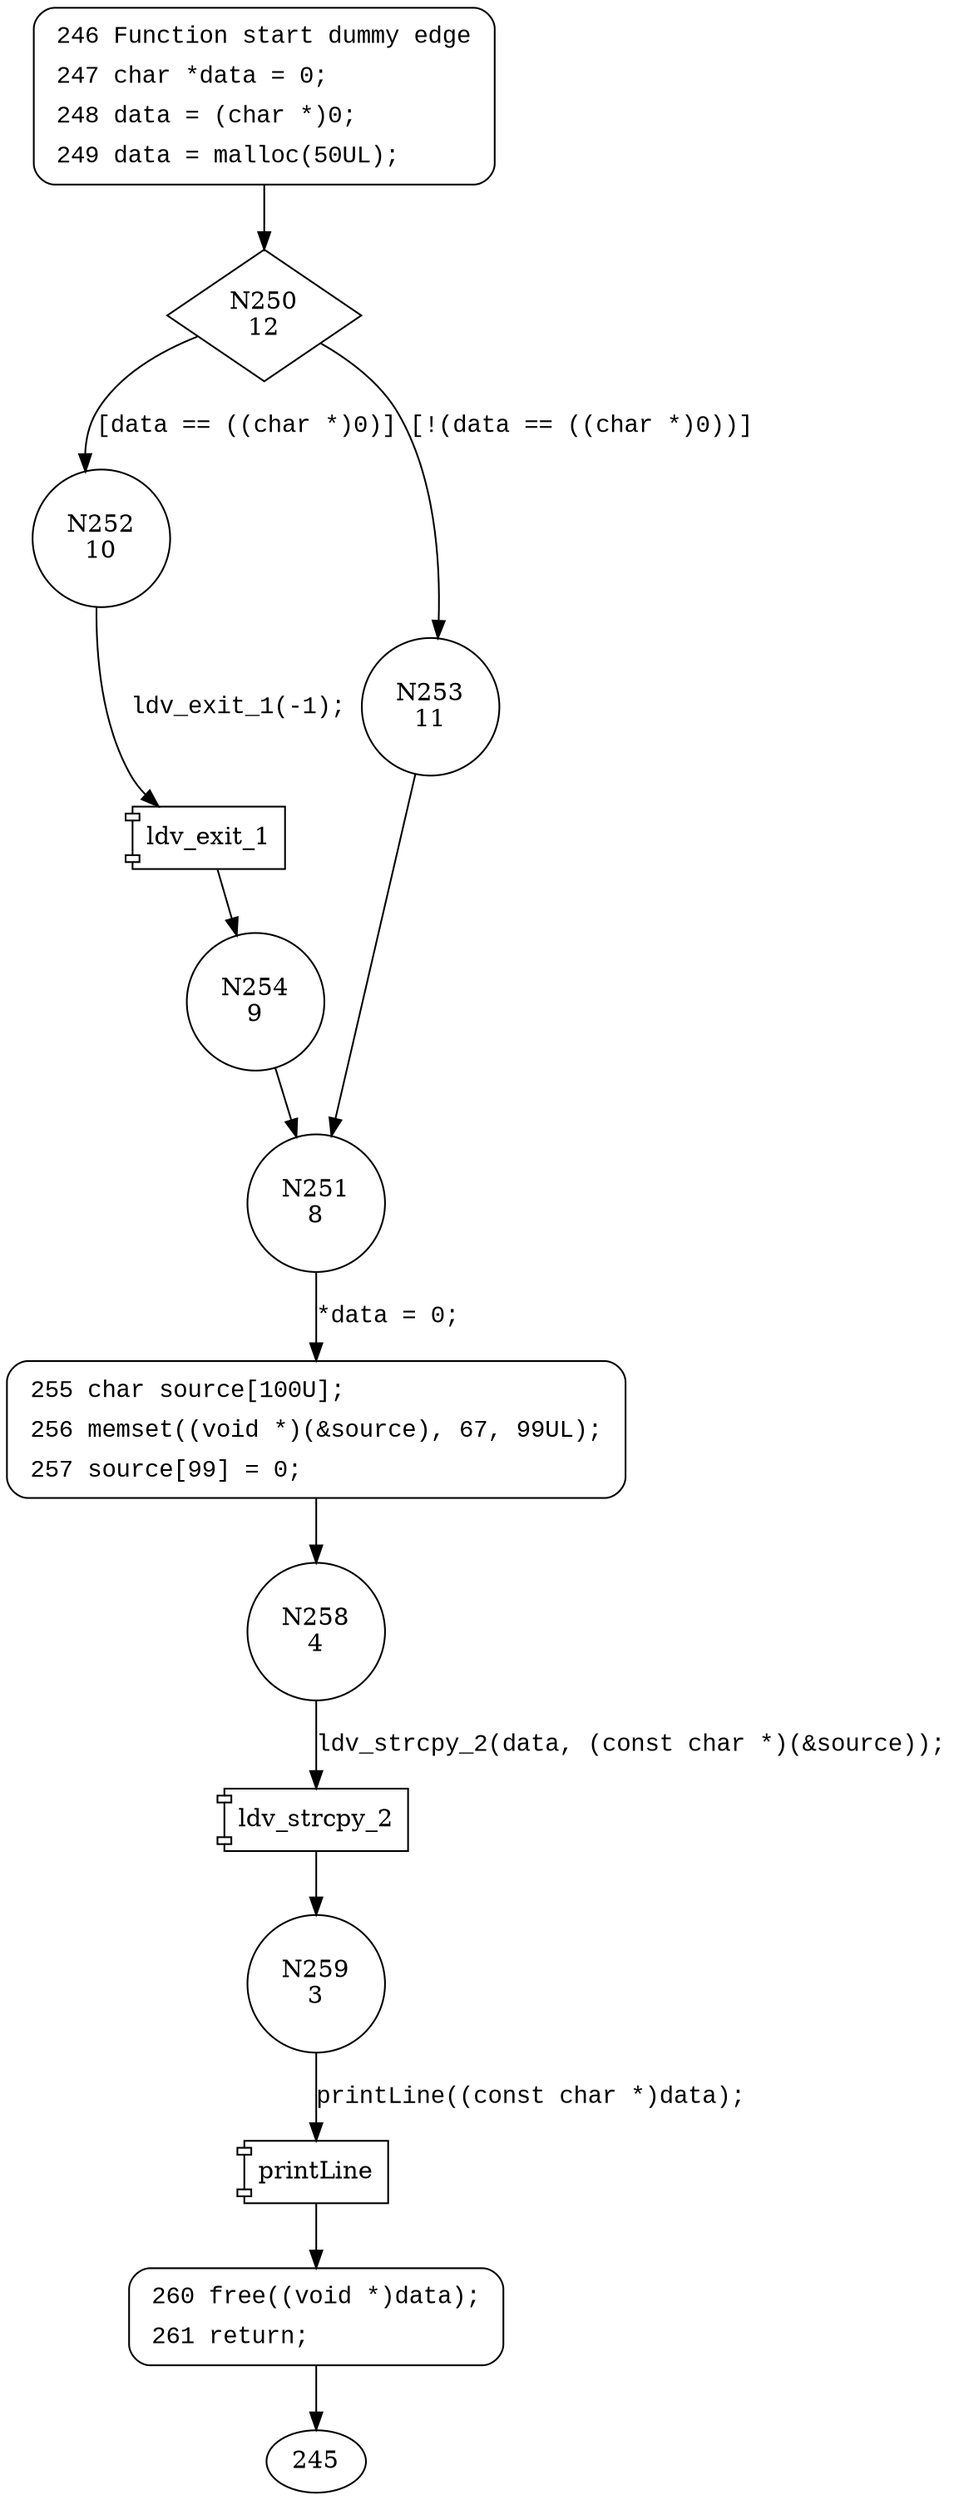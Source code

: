 digraph CWE122_Heap_Based_Buffer_Overflow__c_dest_char_cpy_01_bad {
250 [shape="diamond" label="N250\n12"]
252 [shape="circle" label="N252\n10"]
253 [shape="circle" label="N253\n11"]
251 [shape="circle" label="N251\n8"]
255 [shape="circle" label="N255\n7"]
258 [shape="circle" label="N258\n4"]
259 [shape="circle" label="N259\n3"]
260 [shape="circle" label="N260\n2"]
254 [shape="circle" label="N254\n9"]
246 [style="filled,bold" penwidth="1" fillcolor="white" fontname="Courier New" shape="Mrecord" label=<<table border="0" cellborder="0" cellpadding="3" bgcolor="white"><tr><td align="right">246</td><td align="left">Function start dummy edge</td></tr><tr><td align="right">247</td><td align="left">char *data = 0;</td></tr><tr><td align="right">248</td><td align="left">data = (char *)0;</td></tr><tr><td align="right">249</td><td align="left">data = malloc(50UL);</td></tr></table>>]
246 -> 250[label=""]
255 [style="filled,bold" penwidth="1" fillcolor="white" fontname="Courier New" shape="Mrecord" label=<<table border="0" cellborder="0" cellpadding="3" bgcolor="white"><tr><td align="right">255</td><td align="left">char source[100U];</td></tr><tr><td align="right">256</td><td align="left">memset((void *)(&amp;source), 67, 99UL);</td></tr><tr><td align="right">257</td><td align="left">source[99] = 0;</td></tr></table>>]
255 -> 258[label=""]
260 [style="filled,bold" penwidth="1" fillcolor="white" fontname="Courier New" shape="Mrecord" label=<<table border="0" cellborder="0" cellpadding="3" bgcolor="white"><tr><td align="right">260</td><td align="left">free((void *)data);</td></tr><tr><td align="right">261</td><td align="left">return;</td></tr></table>>]
260 -> 245[label=""]
250 -> 252 [label="[data == ((char *)0)]" fontname="Courier New"]
250 -> 253 [label="[!(data == ((char *)0))]" fontname="Courier New"]
251 -> 255 [label="*data = 0;" fontname="Courier New"]
100027 [shape="component" label="ldv_strcpy_2"]
258 -> 100027 [label="ldv_strcpy_2(data, (const char *)(&source));" fontname="Courier New"]
100027 -> 259 [label="" fontname="Courier New"]
100028 [shape="component" label="printLine"]
259 -> 100028 [label="printLine((const char *)data);" fontname="Courier New"]
100028 -> 260 [label="" fontname="Courier New"]
100029 [shape="component" label="ldv_exit_1"]
252 -> 100029 [label="ldv_exit_1(-1);" fontname="Courier New"]
100029 -> 254 [label="" fontname="Courier New"]
253 -> 251 [label="" fontname="Courier New"]
254 -> 251 [label="" fontname="Courier New"]
}